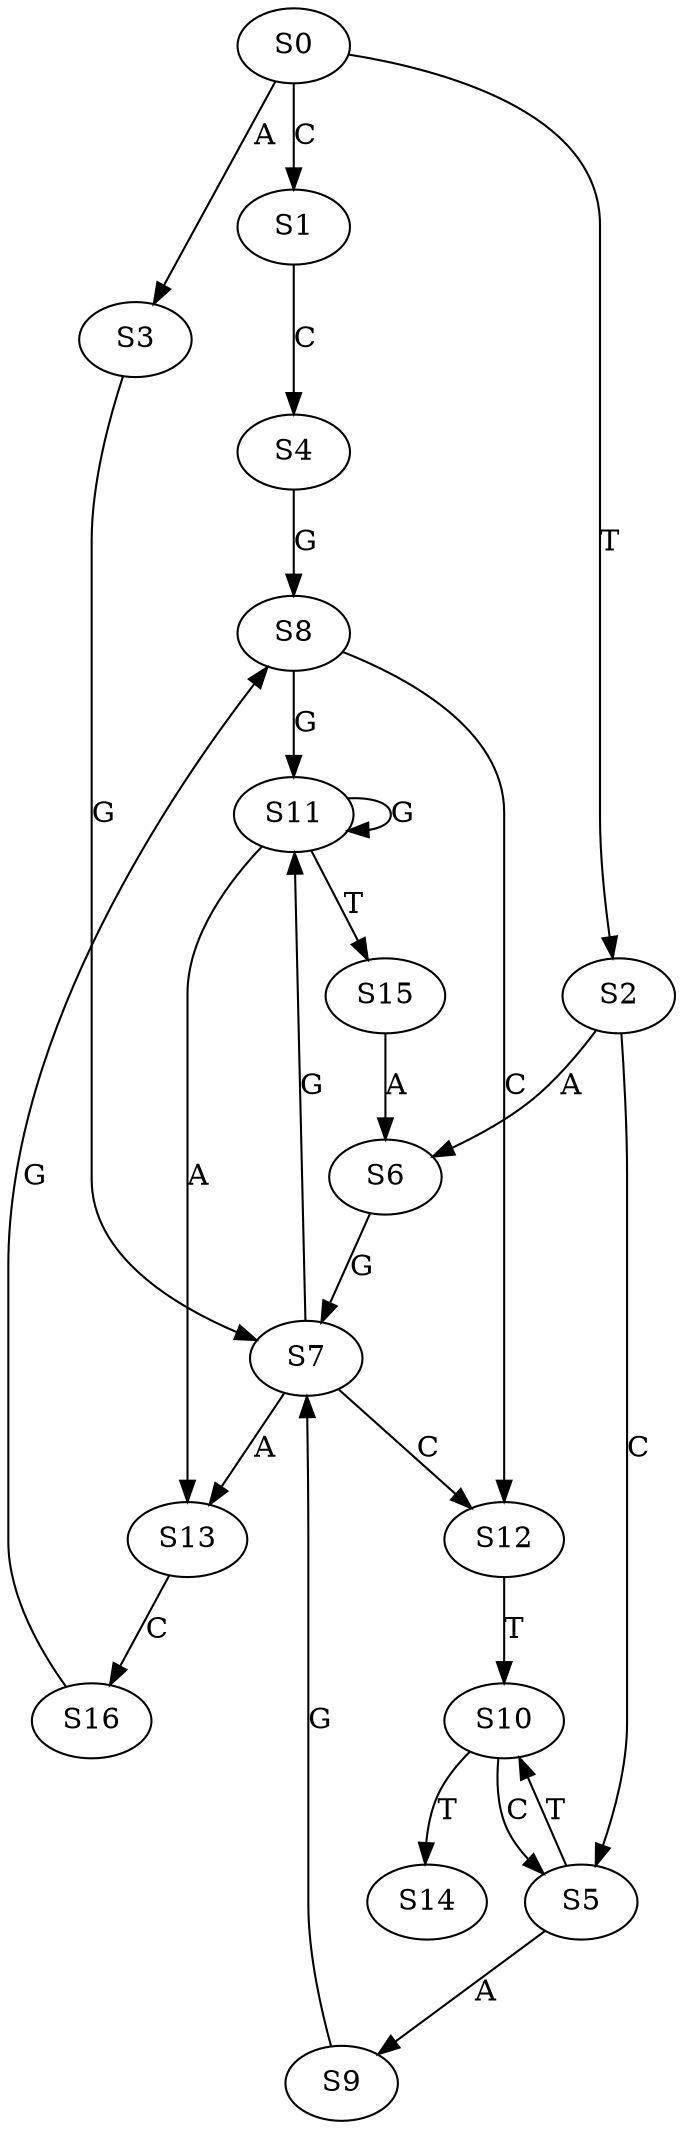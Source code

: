 strict digraph  {
	S0 -> S1 [ label = C ];
	S0 -> S2 [ label = T ];
	S0 -> S3 [ label = A ];
	S1 -> S4 [ label = C ];
	S2 -> S5 [ label = C ];
	S2 -> S6 [ label = A ];
	S3 -> S7 [ label = G ];
	S4 -> S8 [ label = G ];
	S5 -> S9 [ label = A ];
	S5 -> S10 [ label = T ];
	S6 -> S7 [ label = G ];
	S7 -> S11 [ label = G ];
	S7 -> S12 [ label = C ];
	S7 -> S13 [ label = A ];
	S8 -> S12 [ label = C ];
	S8 -> S11 [ label = G ];
	S9 -> S7 [ label = G ];
	S10 -> S14 [ label = T ];
	S10 -> S5 [ label = C ];
	S11 -> S13 [ label = A ];
	S11 -> S15 [ label = T ];
	S11 -> S11 [ label = G ];
	S12 -> S10 [ label = T ];
	S13 -> S16 [ label = C ];
	S15 -> S6 [ label = A ];
	S16 -> S8 [ label = G ];
}
